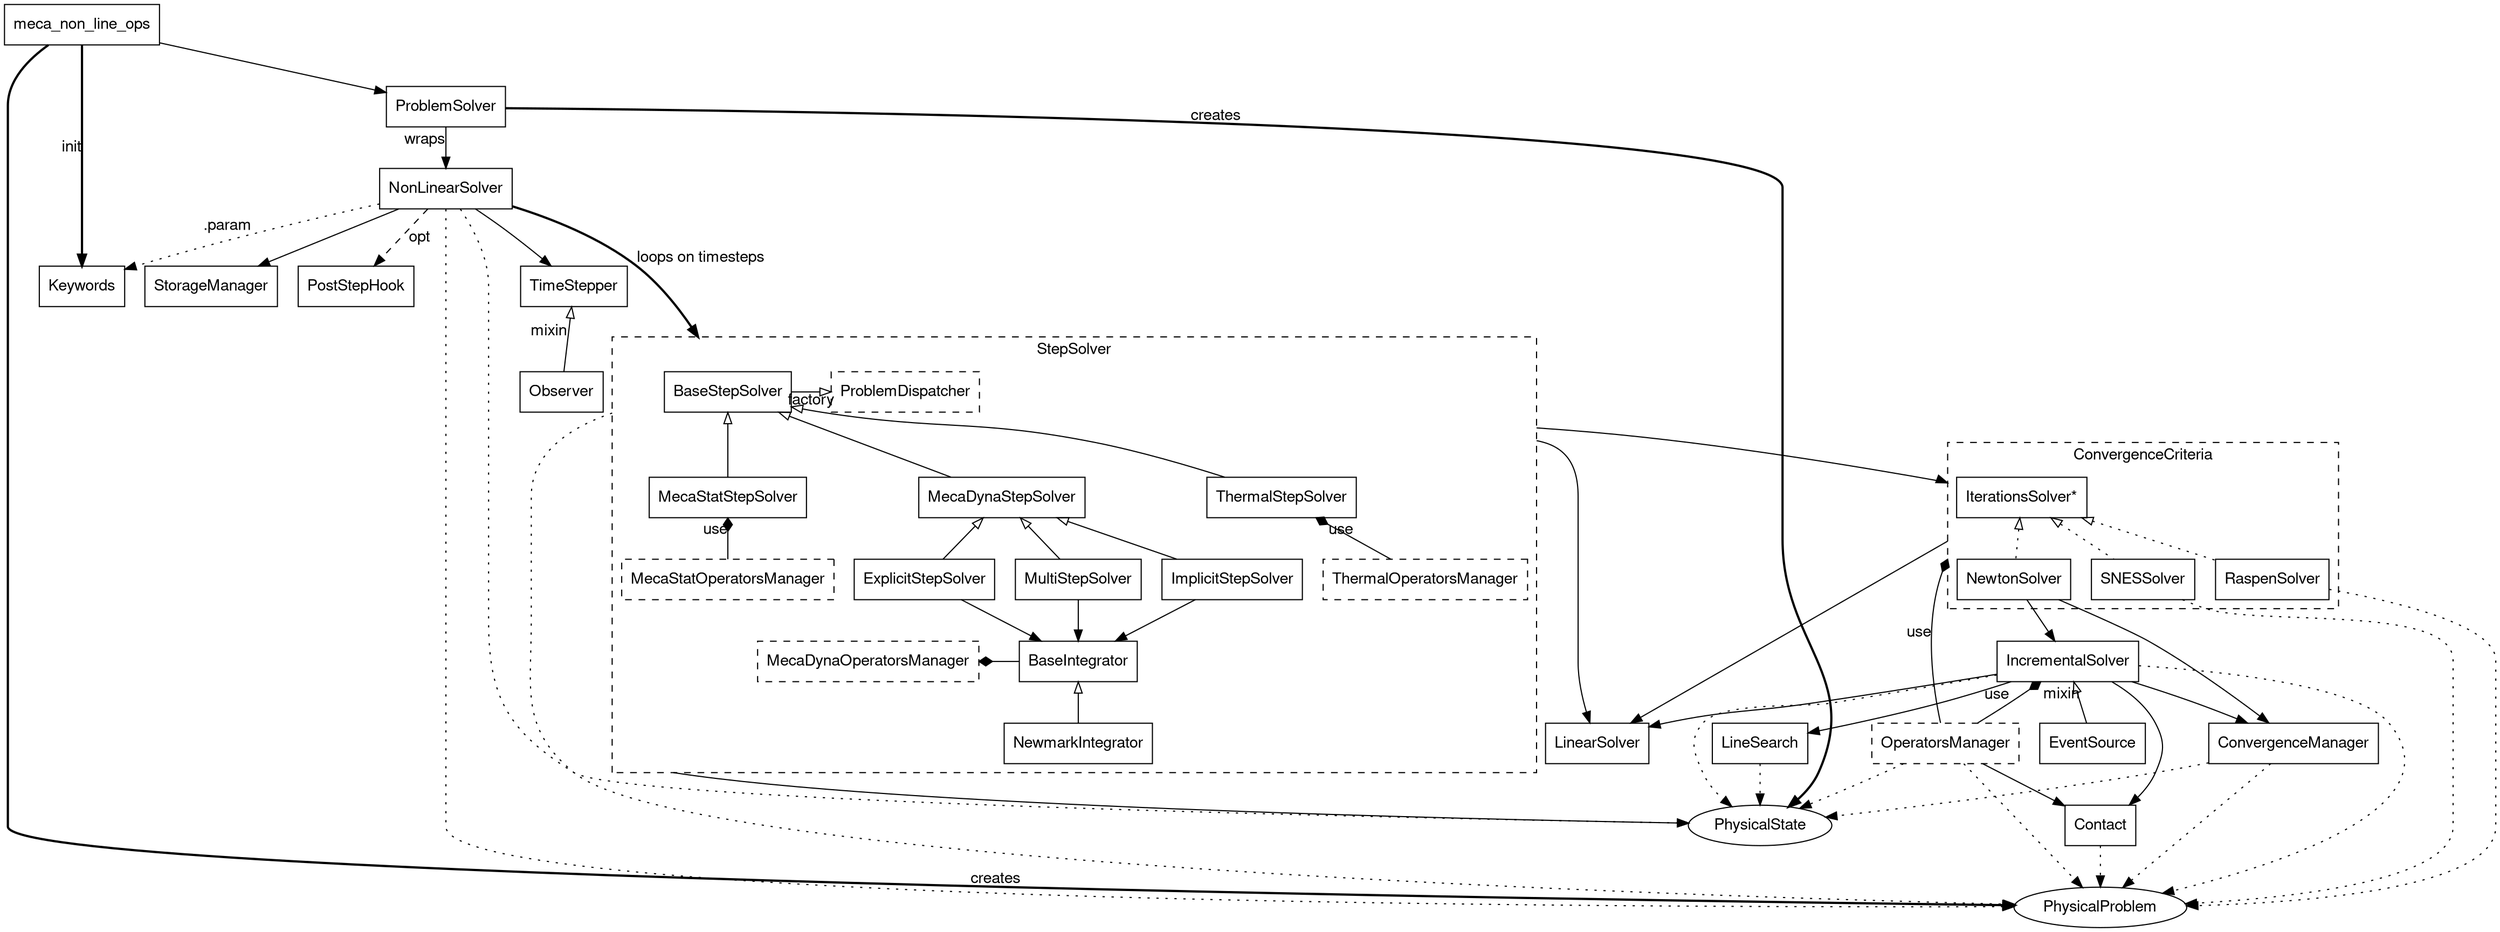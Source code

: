 digraph MNL {
    compound = "true";
    // rankdir = LR;
    labelloc = "t";
    fontname = "Helvetica,Arial,sans-serif";
    node [fontname = "Helvetica,Arial,sans-serif"; shape = "box";];
    edge [fontname = "Helvetica,Arial,sans-serif";];
    
    subgraph {
        keywords [label = "Keywords";];
        problem [label = "PhysicalProblem";shape = "ellipse";];
        state [label = "PhysicalState";shape = "ellipse";];
    }
    
    mnl [label = "meca_non_line_ops";];
    pbsolv [label = "ProblemSolver";];
    main [label = "NonLinearSolver";];
    timestepper [label = "TimeStepper";];
    storage [label = "StorageManager";];
    linsolv [label = "LinearSolver";];
    linesearch [label = "LineSearch";];
    conv_manager [label = "ConvergenceManager";];
    contact [label = "Contact";];
    hook [label = "PostStepHook";];
    incr_solv [label = "IncrementalSolver";];
    
    observ [label = "Observer";];
    event [label = "EventSource";];
    // Notifier or Emitter
    opers [label = OperatorsManager;style = "dashed";];
    
    subgraph cluster_stepsolv {
        label = "StepSolver";
        style = "dashed";
        subgraph {
            rank = "same";
            stepsolv [label = "BaseStepSolver";];
            dispatch [label = "ProblemDispatcher";style = "dashed";];
            stepsolv -> dispatch [xlabel = "factory"; arrowhead = "empty";];
        }
        subgraph {
            rank = "same";
            mecastat [label = "MecaStatStepSolver";];
            mecadyn [label = "MecaDynaStepSolver";];
            ther [label = "ThermalStepSolver";];
        }
        // subclasses
        stepsolv -> mecastat [dir = "back"; arrowtail = "empty";];
        stepsolv -> mecadyn [dir = "back"; arrowtail = "empty";];
        stepsolv -> ther [dir = "back"; arrowtail = "empty";];
        
        statopers [label = "MecaStatOperatorsManager";style = "dashed";];
        theropers [label = "ThermalOperatorsManager";style = "dashed";];
        dynopers [label = "MecaDynaOperatorsManager";style = "dashed";];
        mecastat -> statopers [xlabel = "use"; dir = "back"; arrowtail = "diamond";];
        ther -> theropers [xlabel = "use"; dir = "back"; arrowtail = "diamond";];
        
        implicit [label = "ImplicitStepSolver";];
        explicit [label = "ExplicitStepSolver";];
        multi [label = "MultiStepSolver";];
        
        // mecadyn -> dynopers[dir="back", arrowtail="empty"]
        // ther -> theropers[dir="back", arrowtail="empty"]
        
        integr [label = BaseIntegrator;];
        newmark [label = NewmarkIntegrator;];
        
        // subclasses
        mecadyn -> implicit [dir = "back"; arrowtail = "empty";];
        mecadyn -> explicit [dir = "back"; arrowtail = "empty";];
        mecadyn -> multi [dir = "back"; arrowtail = "empty";];
        
        implicit -> integr;
        explicit -> integr;
        multi -> integr;
        
        // composition
        subgraph {
            rank = "same";
            dynopers -> integr [dir = "back"; arrowtail = "diamond";];
        }
        integr -> newmark [dir = "back"; arrowtail = "empty";];
    }
    
    subgraph cluster_iter_solv {
        label = ConvergenceCriteria;
        style = "dashed";
        
        conv_criteria [label = "IterationsSolver*";];
        // [style = invis]
        newton [label = "NewtonSolver";];
        snes [label = "SNESSolver";];
        raspen [label = "RaspenSolver";];
        
        conv_criteria -> newton [dir = "back"; arrowtail = "empty"; style = "dotted";];
        conv_criteria -> snes [dir = "back"; arrowtail = "empty"; style = "dotted";];
        conv_criteria -> raspen [dir = "back"; arrowtail = "empty"; style = "dotted";];
    }
    
    mnl -> pbsolv;
    mnl -> keywords [xlabel = "init"; style = "bold";];
    mnl -> problem [xlabel = "creates"; style = "bold";];
    
    pbsolv -> main [xlabel = "wraps";];
    pbsolv -> state [xlabel = "creates"; style = "bold";];
    
    main -> keywords [xlabel = ".param"; style = "dotted";];
    main -> problem [style = "dotted";];
    main -> state [style = "dotted";];
    main -> timestepper;
    main -> storage;
    main -> stepsolv [xlabel = "loops on timesteps"; lhead = cluster_stepsolv; style = "bold";];
    main -> hook [label = opt; style = "dashed";];
    
    stepsolv -> problem [style = "dotted"; ltail = cluster_stepsolv;];
    
    stepsolv -> state [ltail = cluster_stepsolv;];
    stepsolv -> linsolv [ltail = cluster_stepsolv;];
    stepsolv -> conv_criteria [ltail = cluster_stepsolv; lhead = cluster_iter_solv;];
    
    conv_criteria -> linsolv [ltail = cluster_iter_solv;];
    conv_criteria -> opers [xlabel = "use"; dir = "back"; arrowtail = "diamond"; ltail = cluster_iter_solv;];
    snes -> incr_solv [style = "invis";];
    
    newton -> incr_solv;
    newton -> conv_manager;
    incr_solv -> contact;
    incr_solv -> opers [xlabel = "use"; dir = "back"; arrowtail = "diamond";];
    incr_solv -> linsolv;
    incr_solv -> linesearch;
    incr_solv -> conv_manager;
    incr_solv -> event [xlabel = "mixin"; dir = "back"; arrowtail = "empty";];
    incr_solv -> problem [style = "dotted";];
    incr_solv -> state [style = "dotted";];
    // integr -> state[style="dotted"];
    linesearch -> state [style = "dotted";];
    
    opers -> contact;
    // opers -> statopers [dir = "back"; arrowtail = "empty";];
    // opers -> dynopers [dir = "back"; arrowtail = "empty";];
    // opers -> theropers [dir = "back"; arrowtail = "empty";];
    opers -> problem [style = "dotted";];
    opers -> state [style = "dotted";];
    
    contact -> problem [style = "dotted";];
    conv_manager -> problem [style = "dotted";];
    conv_manager -> state [style = "dotted";];
    snes -> problem [style = "dotted";];
    raspen -> problem [style = "dotted";];
    
    timestepper -> observ [xlabel = "mixin"; dir = "back"; arrowtail = "empty";];
    
    // placement
    timestepper -> stepsolv [style = "invis";];
}
